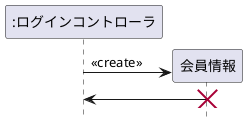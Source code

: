 @startuml
    hide footbox
    participant ":ログインコントローラ" as control
    participant "会員情報" as entity
    create entity
    control -> entity:<<create>>
    control <- entity
    destroy entity
    ' ✕マーク
@enduml